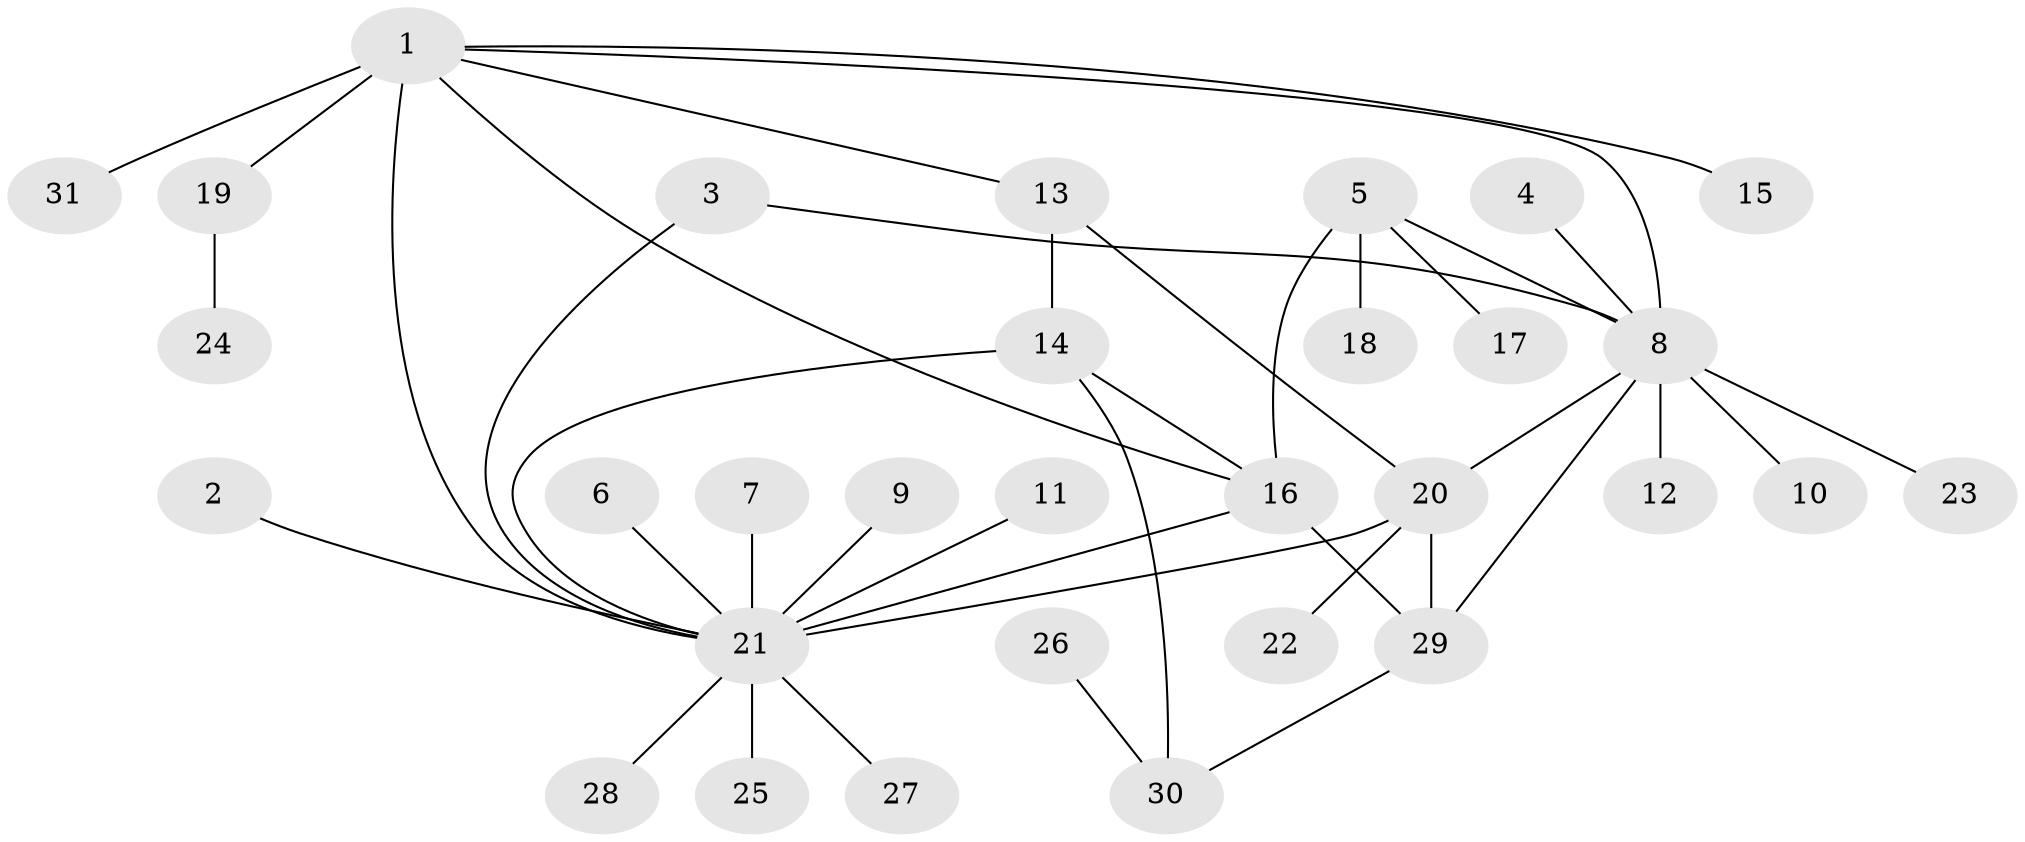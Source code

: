 // original degree distribution, {6: 0.04838709677419355, 5: 0.04838709677419355, 2: 0.1774193548387097, 7: 0.03225806451612903, 3: 0.11290322580645161, 15: 0.016129032258064516, 8: 0.016129032258064516, 1: 0.532258064516129, 4: 0.016129032258064516}
// Generated by graph-tools (version 1.1) at 2025/50/03/09/25 03:50:40]
// undirected, 31 vertices, 40 edges
graph export_dot {
graph [start="1"]
  node [color=gray90,style=filled];
  1;
  2;
  3;
  4;
  5;
  6;
  7;
  8;
  9;
  10;
  11;
  12;
  13;
  14;
  15;
  16;
  17;
  18;
  19;
  20;
  21;
  22;
  23;
  24;
  25;
  26;
  27;
  28;
  29;
  30;
  31;
  1 -- 8 [weight=1.0];
  1 -- 13 [weight=1.0];
  1 -- 15 [weight=1.0];
  1 -- 16 [weight=1.0];
  1 -- 19 [weight=1.0];
  1 -- 21 [weight=1.0];
  1 -- 31 [weight=1.0];
  2 -- 21 [weight=1.0];
  3 -- 8 [weight=1.0];
  3 -- 21 [weight=1.0];
  4 -- 8 [weight=1.0];
  5 -- 8 [weight=1.0];
  5 -- 16 [weight=2.0];
  5 -- 17 [weight=1.0];
  5 -- 18 [weight=1.0];
  6 -- 21 [weight=1.0];
  7 -- 21 [weight=1.0];
  8 -- 10 [weight=1.0];
  8 -- 12 [weight=1.0];
  8 -- 20 [weight=1.0];
  8 -- 23 [weight=1.0];
  8 -- 29 [weight=1.0];
  9 -- 21 [weight=1.0];
  11 -- 21 [weight=2.0];
  13 -- 14 [weight=2.0];
  13 -- 20 [weight=1.0];
  14 -- 16 [weight=1.0];
  14 -- 21 [weight=1.0];
  14 -- 30 [weight=1.0];
  16 -- 21 [weight=1.0];
  16 -- 29 [weight=1.0];
  19 -- 24 [weight=1.0];
  20 -- 21 [weight=1.0];
  20 -- 22 [weight=1.0];
  20 -- 29 [weight=1.0];
  21 -- 25 [weight=1.0];
  21 -- 27 [weight=1.0];
  21 -- 28 [weight=1.0];
  26 -- 30 [weight=1.0];
  29 -- 30 [weight=1.0];
}
